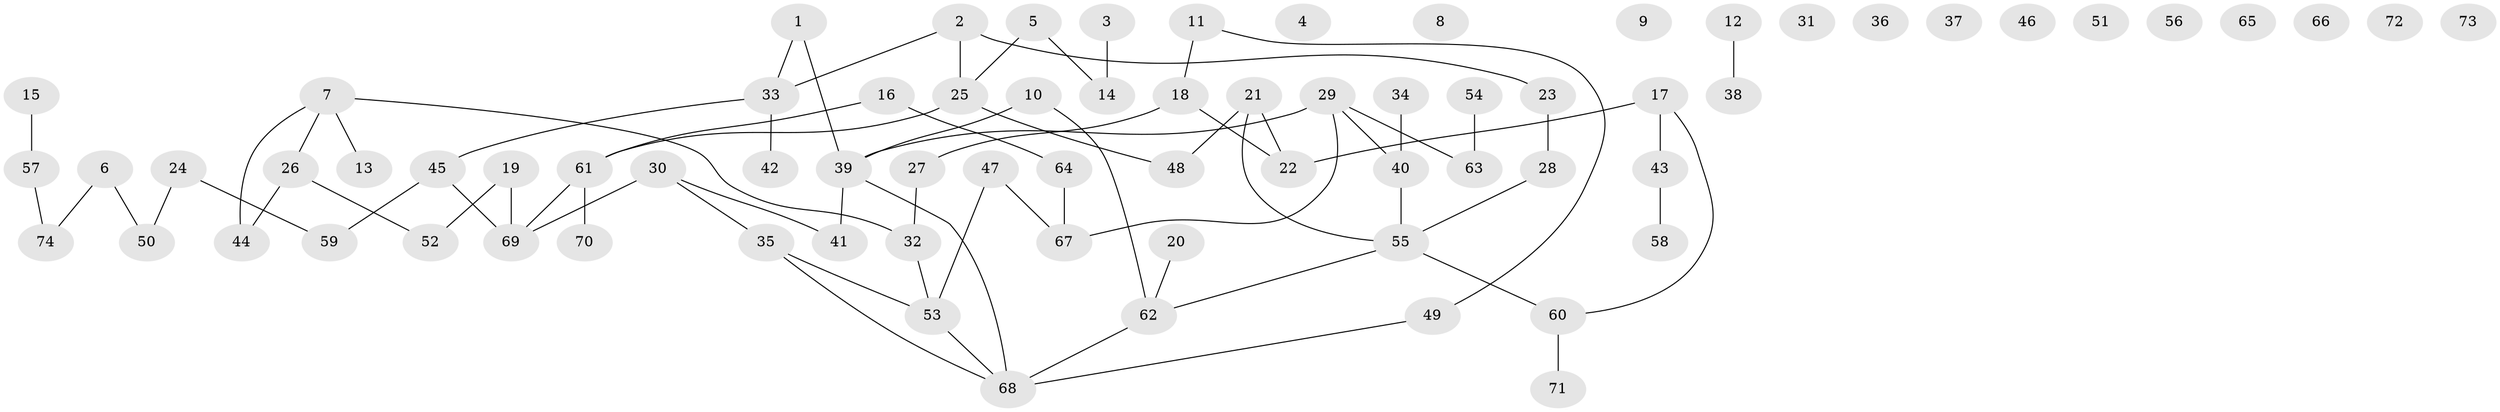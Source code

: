 // Generated by graph-tools (version 1.1) at 2025/00/03/09/25 03:00:46]
// undirected, 74 vertices, 74 edges
graph export_dot {
graph [start="1"]
  node [color=gray90,style=filled];
  1;
  2;
  3;
  4;
  5;
  6;
  7;
  8;
  9;
  10;
  11;
  12;
  13;
  14;
  15;
  16;
  17;
  18;
  19;
  20;
  21;
  22;
  23;
  24;
  25;
  26;
  27;
  28;
  29;
  30;
  31;
  32;
  33;
  34;
  35;
  36;
  37;
  38;
  39;
  40;
  41;
  42;
  43;
  44;
  45;
  46;
  47;
  48;
  49;
  50;
  51;
  52;
  53;
  54;
  55;
  56;
  57;
  58;
  59;
  60;
  61;
  62;
  63;
  64;
  65;
  66;
  67;
  68;
  69;
  70;
  71;
  72;
  73;
  74;
  1 -- 33;
  1 -- 39;
  2 -- 23;
  2 -- 25;
  2 -- 33;
  3 -- 14;
  5 -- 14;
  5 -- 25;
  6 -- 50;
  6 -- 74;
  7 -- 13;
  7 -- 26;
  7 -- 32;
  7 -- 44;
  10 -- 39;
  10 -- 62;
  11 -- 18;
  11 -- 49;
  12 -- 38;
  15 -- 57;
  16 -- 61;
  16 -- 64;
  17 -- 22;
  17 -- 43;
  17 -- 60;
  18 -- 22;
  18 -- 27;
  19 -- 52;
  19 -- 69;
  20 -- 62;
  21 -- 22;
  21 -- 48;
  21 -- 55;
  23 -- 28;
  24 -- 50;
  24 -- 59;
  25 -- 48;
  25 -- 61;
  26 -- 44;
  26 -- 52;
  27 -- 32;
  28 -- 55;
  29 -- 39;
  29 -- 40;
  29 -- 63;
  29 -- 67;
  30 -- 35;
  30 -- 41;
  30 -- 69;
  32 -- 53;
  33 -- 42;
  33 -- 45;
  34 -- 40;
  35 -- 53;
  35 -- 68;
  39 -- 41;
  39 -- 68;
  40 -- 55;
  43 -- 58;
  45 -- 59;
  45 -- 69;
  47 -- 53;
  47 -- 67;
  49 -- 68;
  53 -- 68;
  54 -- 63;
  55 -- 60;
  55 -- 62;
  57 -- 74;
  60 -- 71;
  61 -- 69;
  61 -- 70;
  62 -- 68;
  64 -- 67;
}
